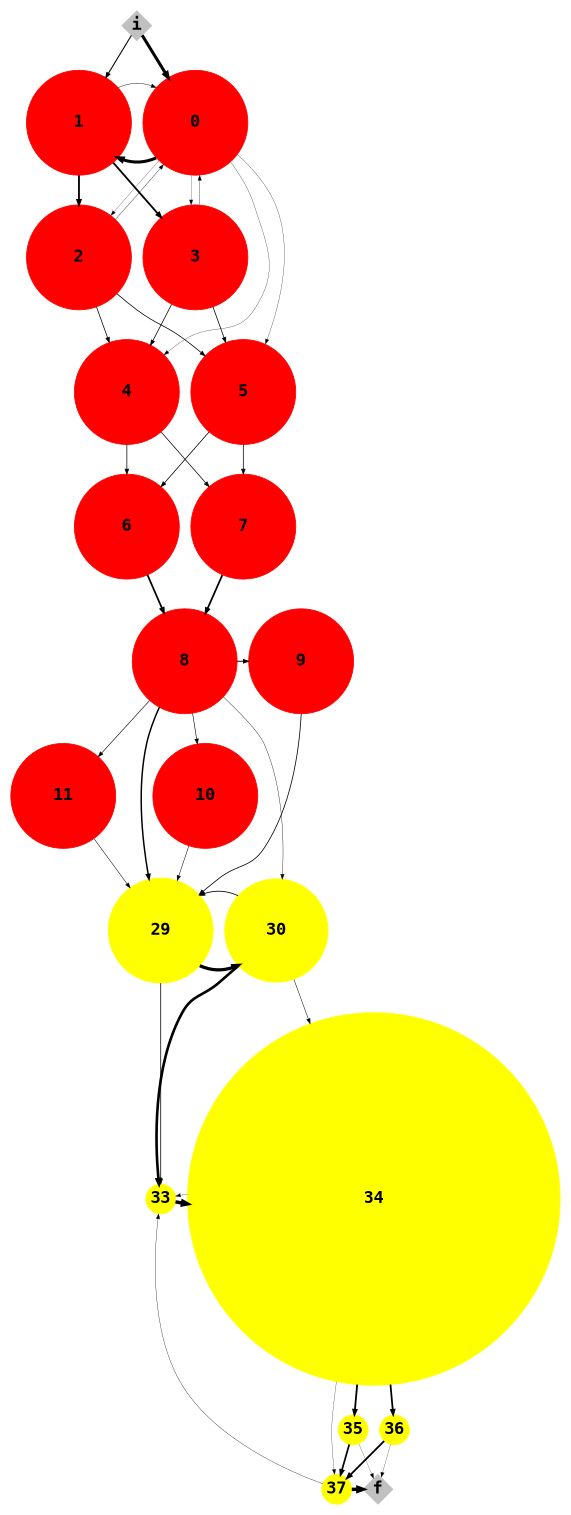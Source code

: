 digraph F1{
size = "10,10";
graph[rankdir=TB, center=true, margin=0.05, nodesep=0.2, ranksep=0.5]
node[fontname="Courier-Bold", fontsize=14]
edge[arrowsize=0.6, arrowhead=normal]
i [shape=diamond, style=filled, fontsize=20, color=gray, width=0.5, height=0.5, fixedsize=true]
f [shape=diamond, style=filled, fontsize=20, color=gray, width=0.5, height=0.5, fixedsize=true]
0 [shape=circle, style=filled, fontsize=20, color=red, width=1.7629000000000001, height=1.7629000000000001, fixedsize=true]
1 [shape=circle, style=filled, fontsize=20, color=red, width=1.7629000000000001, height=1.7629000000000001, fixedsize=true]
2 [shape=circle, style=filled, fontsize=20, color=red, width=1.7629000000000001, height=1.7629000000000001, fixedsize=true]
3 [shape=circle, style=filled, fontsize=20, color=red, width=1.7629000000000001, height=1.7629000000000001, fixedsize=true]
4 [shape=circle, style=filled, fontsize=20, color=red, width=1.7629000000000001, height=1.7629000000000001, fixedsize=true]
5 [shape=circle, style=filled, fontsize=20, color=red, width=1.7629000000000001, height=1.7629000000000001, fixedsize=true]
6 [shape=circle, style=filled, fontsize=20, color=red, width=1.7629000000000001, height=1.7629000000000001, fixedsize=true]
7 [shape=circle, style=filled, fontsize=20, color=red, width=1.7629000000000001, height=1.7629000000000001, fixedsize=true]
8 [shape=circle, style=filled, fontsize=20, color=red, width=1.7629000000000001, height=1.7629000000000001, fixedsize=true]
9 [shape=circle, style=filled, fontsize=20, color=red, width=1.7651000000000001, height=1.7651000000000001, fixedsize=true]
10 [shape=circle, style=filled, fontsize=20, color=red, width=1.7651000000000001, height=1.7651000000000001, fixedsize=true]
11 [shape=circle, style=filled, fontsize=20, color=red, width=1.7651000000000001, height=1.7651000000000001, fixedsize=true]
29 [shape=circle, style=filled, fontsize=20, color=yellow, width=1.7651000000000001, height=1.7651000000000001, fixedsize=true]
30 [shape=circle, style=filled, fontsize=20, color=yellow, width=1.7407, height=1.7407, fixedsize=true]
33 [shape=circle, style=filled, fontsize=20, color=yellow, width=0.5, height=0.5, fixedsize=true]
34 [shape=circle, style=filled, fontsize=20, color=yellow, width=6.2692, height=6.2692, fixedsize=true]
35 [shape=circle, style=filled, fontsize=20, color=yellow, width=0.5, height=0.5, fixedsize=true]
36 [shape=circle, style=filled, fontsize=20, color=yellow, width=0.5, height=0.5, fixedsize=true]
37 [shape=circle, style=filled, fontsize=20, color=yellow, width=0.5, height=0.5, fixedsize=true]
34 -> 35 [penwidth=2.170400]
2 -> 5 [penwidth=0.900100]
36 -> 37 [penwidth=2.176300]
0 -> 4 [penwidth=0.328350]
34 -> 36 [penwidth=2.135150]
29 -> 30 [penwidth=3.926450]
33 -> 34 [penwidth=4.142950]
30 -> 29 [penwidth=1.000350]
0 -> 1 [penwidth=3.678550]
10 -> 29 [penwidth=0.604300]
7 -> 8 [penwidth=2.124100]
36 -> f [penwidth=0.291000]
8 -> 9 [penwidth=1.165750]
35 -> f [penwidth=0.253700]
29 -> 33 [penwidth=0.917950]
0 -> 5 [penwidth=0.328750]
1 -> 0 [penwidth=0.512800]
3 -> 5 [penwidth=0.907050]
4 -> 6 [penwidth=0.891500]
i -> 0 [penwidth=3.676800]
0 -> 2 [penwidth=0.267950]
1 -> 3 [penwidth=2.176350]
3 -> 0 [penwidth=0.388200]
9 -> 29 [penwidth=0.945950]
34 -> 37 [penwidth=0.315200]
30 -> 33 [penwidth=3.194900]
8 -> 10 [penwidth=0.714050]
5 -> 6 [penwidth=0.917950]
8 -> 29 [penwidth=1.791300]
30 -> 34 [penwidth=0.592050]
37 -> 33 [penwidth=0.399500]
6 -> 8 [penwidth=2.113300]
37 -> f [penwidth=4.172550]
11 -> 29 [penwidth=0.615750]
3 -> 4 [penwidth=0.899100]
2 -> 4 [penwidth=0.901550]
4 -> 7 [penwidth=0.871050]
5 -> 7 [penwidth=0.893750]
i -> 1 [penwidth=1.279750]
0 -> 3 [penwidth=0.286800]
35 -> 37 [penwidth=2.089450]
1 -> 2 [penwidth=2.225650]
8 -> 11 [penwidth=0.727300]
8 -> 30 [penwidth=0.452150]
34 -> 33 [penwidth=0.316250]
2 -> 0 [penwidth=0.422200]
{rank=source; i}
{rank=same; 0; 1}
{rank=same; 2; 3}
{rank=same; 4; 5}
{rank=same; 6; 7}
{rank=same; 8; 9}
{rank=same; 10; 11}
{rank=same; 29; 30}
{rank=same; 33; 34}
{rank=same; 35; 36}
{rank=max; 37}
{rank=sink; f}
}